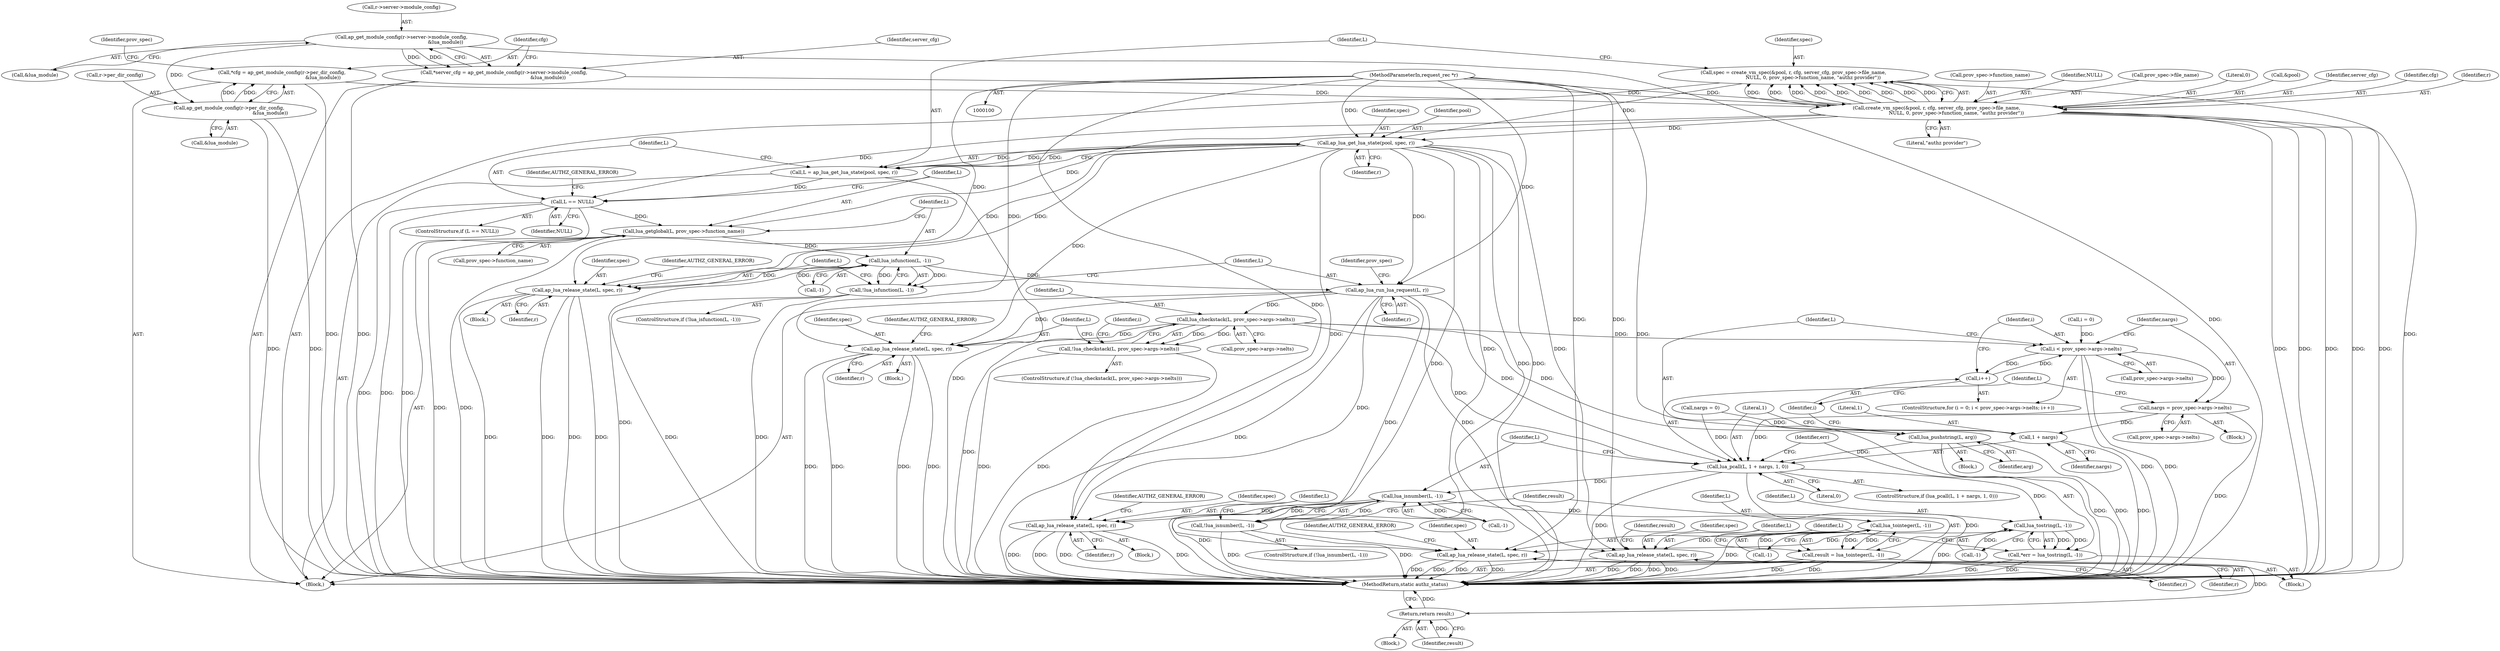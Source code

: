 digraph "1_httpd_3f1693d558d0758f829c8b53993f1749ddf6ffcb@API" {
"1000137" [label="(Call,spec = create_vm_spec(&pool, r, cfg, server_cfg, prov_spec->file_name,\n                          NULL, 0, prov_spec->function_name, \"authz provider\"))"];
"1000139" [label="(Call,create_vm_spec(&pool, r, cfg, server_cfg, prov_spec->file_name,\n                          NULL, 0, prov_spec->function_name, \"authz provider\"))"];
"1000101" [label="(MethodParameterIn,request_rec *r)"];
"1000120" [label="(Call,*cfg = ap_get_module_config(r->per_dir_config,\n                                                      &lua_module))"];
"1000122" [label="(Call,ap_get_module_config(r->per_dir_config,\n                                                      &lua_module))"];
"1000111" [label="(Call,ap_get_module_config(r->server->module_config,\n                                                          &lua_module))"];
"1000109" [label="(Call,*server_cfg = ap_get_module_config(r->server->module_config,\n                                                          &lua_module))"];
"1000156" [label="(Call,ap_lua_get_lua_state(pool, spec, r))"];
"1000154" [label="(Call,L = ap_lua_get_lua_state(pool, spec, r))"];
"1000161" [label="(Call,L == NULL)"];
"1000167" [label="(Call,lua_getglobal(L, prov_spec->function_name))"];
"1000174" [label="(Call,lua_isfunction(L, -1))"];
"1000173" [label="(Call,!lua_isfunction(L, -1))"];
"1000179" [label="(Call,ap_lua_release_state(L, spec, r))"];
"1000185" [label="(Call,ap_lua_run_lua_request(L, r))"];
"1000196" [label="(Call,lua_checkstack(L, prov_spec->args->nelts))"];
"1000195" [label="(Call,!lua_checkstack(L, prov_spec->args->nelts))"];
"1000204" [label="(Call,ap_lua_release_state(L, spec, r))"];
"1000214" [label="(Call,i < prov_spec->args->nelts)"];
"1000221" [label="(Call,i++)"];
"1000227" [label="(Call,nargs = prov_spec->args->nelts)"];
"1000235" [label="(Call,lua_pcall(L, 1 + nargs, 1, 0))"];
"1000246" [label="(Call,lua_tostring(L, -1))"];
"1000244" [label="(Call,*err = lua_tostring(L, -1))"];
"1000250" [label="(Call,ap_lua_release_state(L, spec, r))"];
"1000258" [label="(Call,lua_isnumber(L, -1))"];
"1000257" [label="(Call,!lua_isnumber(L, -1))"];
"1000263" [label="(Call,ap_lua_release_state(L, spec, r))"];
"1000271" [label="(Call,lua_tointeger(L, -1))"];
"1000269" [label="(Call,result = lua_tointeger(L, -1))"];
"1000287" [label="(Return,return result;)"];
"1000275" [label="(Call,ap_lua_release_state(L, spec, r))"];
"1000237" [label="(Call,1 + nargs)"];
"1000224" [label="(Call,lua_pushstring(L, arg))"];
"1000195" [label="(Call,!lua_checkstack(L, prov_spec->args->nelts))"];
"1000204" [label="(Call,ap_lua_release_state(L, spec, r))"];
"1000104" [label="(Block,)"];
"1000110" [label="(Identifier,server_cfg)"];
"1000225" [label="(Identifier,L)"];
"1000276" [label="(Identifier,L)"];
"1000172" [label="(ControlStructure,if (!lua_isfunction(L, -1)))"];
"1000281" [label="(Block,)"];
"1000178" [label="(Block,)"];
"1000270" [label="(Identifier,result)"];
"1000234" [label="(ControlStructure,if (lua_pcall(L, 1 + nargs, 1, 0)))"];
"1000130" [label="(Identifier,prov_spec)"];
"1000268" [label="(Identifier,AUTHZ_GENERAL_ERROR)"];
"1000180" [label="(Identifier,L)"];
"1000251" [label="(Identifier,L)"];
"1000162" [label="(Identifier,L)"];
"1000196" [label="(Call,lua_checkstack(L, prov_spec->args->nelts))"];
"1000248" [label="(Call,-1)"];
"1000242" [label="(Block,)"];
"1000122" [label="(Call,ap_get_module_config(r->per_dir_config,\n                                                      &lua_module))"];
"1000175" [label="(Identifier,L)"];
"1000194" [label="(ControlStructure,if (!lua_checkstack(L, prov_spec->args->nelts)))"];
"1000198" [label="(Call,prov_spec->args->nelts)"];
"1000176" [label="(Call,-1)"];
"1000101" [label="(MethodParameterIn,request_rec *r)"];
"1000137" [label="(Call,spec = create_vm_spec(&pool, r, cfg, server_cfg, prov_spec->file_name,\n                          NULL, 0, prov_spec->function_name, \"authz provider\"))"];
"1000263" [label="(Call,ap_lua_release_state(L, spec, r))"];
"1000215" [label="(Identifier,i)"];
"1000260" [label="(Call,-1)"];
"1000150" [label="(Call,prov_spec->function_name)"];
"1000280" [label="(Identifier,result)"];
"1000212" [label="(Identifier,i)"];
"1000253" [label="(Identifier,r)"];
"1000181" [label="(Identifier,spec)"];
"1000262" [label="(Block,)"];
"1000256" [label="(ControlStructure,if (!lua_isnumber(L, -1)))"];
"1000226" [label="(Identifier,arg)"];
"1000275" [label="(Call,ap_lua_release_state(L, spec, r))"];
"1000154" [label="(Call,L = ap_lua_get_lua_state(pool, spec, r))"];
"1000224" [label="(Call,lua_pushstring(L, arg))"];
"1000182" [label="(Identifier,r)"];
"1000246" [label="(Call,lua_tostring(L, -1))"];
"1000271" [label="(Call,lua_tointeger(L, -1))"];
"1000240" [label="(Literal,1)"];
"1000222" [label="(Identifier,i)"];
"1000207" [label="(Identifier,r)"];
"1000247" [label="(Identifier,L)"];
"1000121" [label="(Identifier,cfg)"];
"1000126" [label="(Call,&lua_module)"];
"1000216" [label="(Call,prov_spec->args->nelts)"];
"1000148" [label="(Identifier,NULL)"];
"1000239" [label="(Identifier,nargs)"];
"1000145" [label="(Call,prov_spec->file_name)"];
"1000168" [label="(Identifier,L)"];
"1000161" [label="(Call,L == NULL)"];
"1000156" [label="(Call,ap_lua_get_lua_state(pool, spec, r))"];
"1000111" [label="(Call,ap_get_module_config(r->server->module_config,\n                                                          &lua_module))"];
"1000269" [label="(Call,result = lua_tointeger(L, -1))"];
"1000227" [label="(Call,nargs = prov_spec->args->nelts)"];
"1000273" [label="(Call,-1)"];
"1000149" [label="(Literal,0)"];
"1000139" [label="(Call,create_vm_spec(&pool, r, cfg, server_cfg, prov_spec->file_name,\n                          NULL, 0, prov_spec->function_name, \"authz provider\"))"];
"1000163" [label="(Identifier,NULL)"];
"1000155" [label="(Identifier,L)"];
"1000250" [label="(Call,ap_lua_release_state(L, spec, r))"];
"1000203" [label="(Block,)"];
"1000192" [label="(Block,)"];
"1000278" [label="(Identifier,r)"];
"1000206" [label="(Identifier,spec)"];
"1000153" [label="(Literal,\"authz provider\")"];
"1000228" [label="(Identifier,nargs)"];
"1000236" [label="(Identifier,L)"];
"1000277" [label="(Identifier,spec)"];
"1000187" [label="(Identifier,r)"];
"1000158" [label="(Identifier,spec)"];
"1000292" [label="(MethodReturn,static authz_status)"];
"1000112" [label="(Call,r->server->module_config)"];
"1000221" [label="(Call,i++)"];
"1000140" [label="(Call,&pool)"];
"1000245" [label="(Identifier,err)"];
"1000266" [label="(Identifier,r)"];
"1000235" [label="(Call,lua_pcall(L, 1 + nargs, 1, 0))"];
"1000238" [label="(Literal,1)"];
"1000209" [label="(Identifier,AUTHZ_GENERAL_ERROR)"];
"1000214" [label="(Call,i < prov_spec->args->nelts)"];
"1000197" [label="(Identifier,L)"];
"1000144" [label="(Identifier,server_cfg)"];
"1000184" [label="(Identifier,AUTHZ_GENERAL_ERROR)"];
"1000120" [label="(Call,*cfg = ap_get_module_config(r->per_dir_config,\n                                                      &lua_module))"];
"1000244" [label="(Call,*err = lua_tostring(L, -1))"];
"1000117" [label="(Call,&lua_module)"];
"1000229" [label="(Call,prov_spec->args->nelts)"];
"1000264" [label="(Identifier,L)"];
"1000166" [label="(Identifier,AUTHZ_GENERAL_ERROR)"];
"1000272" [label="(Identifier,L)"];
"1000143" [label="(Identifier,cfg)"];
"1000186" [label="(Identifier,L)"];
"1000190" [label="(Identifier,prov_spec)"];
"1000258" [label="(Call,lua_isnumber(L, -1))"];
"1000160" [label="(ControlStructure,if (L == NULL))"];
"1000138" [label="(Identifier,spec)"];
"1000241" [label="(Literal,0)"];
"1000223" [label="(Block,)"];
"1000185" [label="(Call,ap_lua_run_lua_request(L, r))"];
"1000157" [label="(Identifier,pool)"];
"1000211" [label="(Call,i = 0)"];
"1000179" [label="(Call,ap_lua_release_state(L, spec, r))"];
"1000255" [label="(Identifier,AUTHZ_GENERAL_ERROR)"];
"1000265" [label="(Identifier,spec)"];
"1000169" [label="(Call,prov_spec->function_name)"];
"1000259" [label="(Identifier,L)"];
"1000205" [label="(Identifier,L)"];
"1000174" [label="(Call,lua_isfunction(L, -1))"];
"1000210" [label="(ControlStructure,for (i = 0; i < prov_spec->args->nelts; i++))"];
"1000237" [label="(Call,1 + nargs)"];
"1000142" [label="(Identifier,r)"];
"1000159" [label="(Identifier,r)"];
"1000109" [label="(Call,*server_cfg = ap_get_module_config(r->server->module_config,\n                                                          &lua_module))"];
"1000252" [label="(Identifier,spec)"];
"1000123" [label="(Call,r->per_dir_config)"];
"1000257" [label="(Call,!lua_isnumber(L, -1))"];
"1000173" [label="(Call,!lua_isfunction(L, -1))"];
"1000287" [label="(Return,return result;)"];
"1000167" [label="(Call,lua_getglobal(L, prov_spec->function_name))"];
"1000288" [label="(Identifier,result)"];
"1000134" [label="(Call,nargs = 0)"];
"1000137" -> "1000104"  [label="AST: "];
"1000137" -> "1000139"  [label="CFG: "];
"1000138" -> "1000137"  [label="AST: "];
"1000139" -> "1000137"  [label="AST: "];
"1000155" -> "1000137"  [label="CFG: "];
"1000137" -> "1000292"  [label="DDG: "];
"1000139" -> "1000137"  [label="DDG: "];
"1000139" -> "1000137"  [label="DDG: "];
"1000139" -> "1000137"  [label="DDG: "];
"1000139" -> "1000137"  [label="DDG: "];
"1000139" -> "1000137"  [label="DDG: "];
"1000139" -> "1000137"  [label="DDG: "];
"1000139" -> "1000137"  [label="DDG: "];
"1000139" -> "1000137"  [label="DDG: "];
"1000139" -> "1000137"  [label="DDG: "];
"1000137" -> "1000156"  [label="DDG: "];
"1000139" -> "1000153"  [label="CFG: "];
"1000140" -> "1000139"  [label="AST: "];
"1000142" -> "1000139"  [label="AST: "];
"1000143" -> "1000139"  [label="AST: "];
"1000144" -> "1000139"  [label="AST: "];
"1000145" -> "1000139"  [label="AST: "];
"1000148" -> "1000139"  [label="AST: "];
"1000149" -> "1000139"  [label="AST: "];
"1000150" -> "1000139"  [label="AST: "];
"1000153" -> "1000139"  [label="AST: "];
"1000139" -> "1000292"  [label="DDG: "];
"1000139" -> "1000292"  [label="DDG: "];
"1000139" -> "1000292"  [label="DDG: "];
"1000139" -> "1000292"  [label="DDG: "];
"1000139" -> "1000292"  [label="DDG: "];
"1000101" -> "1000139"  [label="DDG: "];
"1000120" -> "1000139"  [label="DDG: "];
"1000109" -> "1000139"  [label="DDG: "];
"1000139" -> "1000156"  [label="DDG: "];
"1000139" -> "1000161"  [label="DDG: "];
"1000139" -> "1000167"  [label="DDG: "];
"1000101" -> "1000100"  [label="AST: "];
"1000101" -> "1000292"  [label="DDG: "];
"1000101" -> "1000156"  [label="DDG: "];
"1000101" -> "1000179"  [label="DDG: "];
"1000101" -> "1000185"  [label="DDG: "];
"1000101" -> "1000204"  [label="DDG: "];
"1000101" -> "1000250"  [label="DDG: "];
"1000101" -> "1000263"  [label="DDG: "];
"1000101" -> "1000275"  [label="DDG: "];
"1000120" -> "1000104"  [label="AST: "];
"1000120" -> "1000122"  [label="CFG: "];
"1000121" -> "1000120"  [label="AST: "];
"1000122" -> "1000120"  [label="AST: "];
"1000130" -> "1000120"  [label="CFG: "];
"1000120" -> "1000292"  [label="DDG: "];
"1000122" -> "1000120"  [label="DDG: "];
"1000122" -> "1000120"  [label="DDG: "];
"1000122" -> "1000126"  [label="CFG: "];
"1000123" -> "1000122"  [label="AST: "];
"1000126" -> "1000122"  [label="AST: "];
"1000122" -> "1000292"  [label="DDG: "];
"1000122" -> "1000292"  [label="DDG: "];
"1000111" -> "1000122"  [label="DDG: "];
"1000111" -> "1000109"  [label="AST: "];
"1000111" -> "1000117"  [label="CFG: "];
"1000112" -> "1000111"  [label="AST: "];
"1000117" -> "1000111"  [label="AST: "];
"1000109" -> "1000111"  [label="CFG: "];
"1000111" -> "1000292"  [label="DDG: "];
"1000111" -> "1000109"  [label="DDG: "];
"1000111" -> "1000109"  [label="DDG: "];
"1000109" -> "1000104"  [label="AST: "];
"1000110" -> "1000109"  [label="AST: "];
"1000121" -> "1000109"  [label="CFG: "];
"1000109" -> "1000292"  [label="DDG: "];
"1000156" -> "1000154"  [label="AST: "];
"1000156" -> "1000159"  [label="CFG: "];
"1000157" -> "1000156"  [label="AST: "];
"1000158" -> "1000156"  [label="AST: "];
"1000159" -> "1000156"  [label="AST: "];
"1000154" -> "1000156"  [label="CFG: "];
"1000156" -> "1000292"  [label="DDG: "];
"1000156" -> "1000292"  [label="DDG: "];
"1000156" -> "1000292"  [label="DDG: "];
"1000156" -> "1000154"  [label="DDG: "];
"1000156" -> "1000154"  [label="DDG: "];
"1000156" -> "1000154"  [label="DDG: "];
"1000156" -> "1000179"  [label="DDG: "];
"1000156" -> "1000179"  [label="DDG: "];
"1000156" -> "1000185"  [label="DDG: "];
"1000156" -> "1000204"  [label="DDG: "];
"1000156" -> "1000250"  [label="DDG: "];
"1000156" -> "1000263"  [label="DDG: "];
"1000156" -> "1000275"  [label="DDG: "];
"1000154" -> "1000104"  [label="AST: "];
"1000155" -> "1000154"  [label="AST: "];
"1000162" -> "1000154"  [label="CFG: "];
"1000154" -> "1000292"  [label="DDG: "];
"1000154" -> "1000161"  [label="DDG: "];
"1000161" -> "1000160"  [label="AST: "];
"1000161" -> "1000163"  [label="CFG: "];
"1000162" -> "1000161"  [label="AST: "];
"1000163" -> "1000161"  [label="AST: "];
"1000166" -> "1000161"  [label="CFG: "];
"1000168" -> "1000161"  [label="CFG: "];
"1000161" -> "1000292"  [label="DDG: "];
"1000161" -> "1000292"  [label="DDG: "];
"1000161" -> "1000292"  [label="DDG: "];
"1000161" -> "1000167"  [label="DDG: "];
"1000167" -> "1000104"  [label="AST: "];
"1000167" -> "1000169"  [label="CFG: "];
"1000168" -> "1000167"  [label="AST: "];
"1000169" -> "1000167"  [label="AST: "];
"1000175" -> "1000167"  [label="CFG: "];
"1000167" -> "1000292"  [label="DDG: "];
"1000167" -> "1000292"  [label="DDG: "];
"1000167" -> "1000174"  [label="DDG: "];
"1000174" -> "1000173"  [label="AST: "];
"1000174" -> "1000176"  [label="CFG: "];
"1000175" -> "1000174"  [label="AST: "];
"1000176" -> "1000174"  [label="AST: "];
"1000173" -> "1000174"  [label="CFG: "];
"1000174" -> "1000292"  [label="DDG: "];
"1000174" -> "1000173"  [label="DDG: "];
"1000174" -> "1000173"  [label="DDG: "];
"1000176" -> "1000174"  [label="DDG: "];
"1000174" -> "1000179"  [label="DDG: "];
"1000174" -> "1000185"  [label="DDG: "];
"1000173" -> "1000172"  [label="AST: "];
"1000180" -> "1000173"  [label="CFG: "];
"1000186" -> "1000173"  [label="CFG: "];
"1000173" -> "1000292"  [label="DDG: "];
"1000173" -> "1000292"  [label="DDG: "];
"1000179" -> "1000178"  [label="AST: "];
"1000179" -> "1000182"  [label="CFG: "];
"1000180" -> "1000179"  [label="AST: "];
"1000181" -> "1000179"  [label="AST: "];
"1000182" -> "1000179"  [label="AST: "];
"1000184" -> "1000179"  [label="CFG: "];
"1000179" -> "1000292"  [label="DDG: "];
"1000179" -> "1000292"  [label="DDG: "];
"1000179" -> "1000292"  [label="DDG: "];
"1000179" -> "1000292"  [label="DDG: "];
"1000185" -> "1000104"  [label="AST: "];
"1000185" -> "1000187"  [label="CFG: "];
"1000186" -> "1000185"  [label="AST: "];
"1000187" -> "1000185"  [label="AST: "];
"1000190" -> "1000185"  [label="CFG: "];
"1000185" -> "1000292"  [label="DDG: "];
"1000185" -> "1000196"  [label="DDG: "];
"1000185" -> "1000204"  [label="DDG: "];
"1000185" -> "1000235"  [label="DDG: "];
"1000185" -> "1000250"  [label="DDG: "];
"1000185" -> "1000263"  [label="DDG: "];
"1000185" -> "1000275"  [label="DDG: "];
"1000196" -> "1000195"  [label="AST: "];
"1000196" -> "1000198"  [label="CFG: "];
"1000197" -> "1000196"  [label="AST: "];
"1000198" -> "1000196"  [label="AST: "];
"1000195" -> "1000196"  [label="CFG: "];
"1000196" -> "1000292"  [label="DDG: "];
"1000196" -> "1000195"  [label="DDG: "];
"1000196" -> "1000195"  [label="DDG: "];
"1000196" -> "1000204"  [label="DDG: "];
"1000196" -> "1000214"  [label="DDG: "];
"1000196" -> "1000224"  [label="DDG: "];
"1000196" -> "1000235"  [label="DDG: "];
"1000195" -> "1000194"  [label="AST: "];
"1000205" -> "1000195"  [label="CFG: "];
"1000212" -> "1000195"  [label="CFG: "];
"1000195" -> "1000292"  [label="DDG: "];
"1000195" -> "1000292"  [label="DDG: "];
"1000204" -> "1000203"  [label="AST: "];
"1000204" -> "1000207"  [label="CFG: "];
"1000205" -> "1000204"  [label="AST: "];
"1000206" -> "1000204"  [label="AST: "];
"1000207" -> "1000204"  [label="AST: "];
"1000209" -> "1000204"  [label="CFG: "];
"1000204" -> "1000292"  [label="DDG: "];
"1000204" -> "1000292"  [label="DDG: "];
"1000204" -> "1000292"  [label="DDG: "];
"1000204" -> "1000292"  [label="DDG: "];
"1000214" -> "1000210"  [label="AST: "];
"1000214" -> "1000216"  [label="CFG: "];
"1000215" -> "1000214"  [label="AST: "];
"1000216" -> "1000214"  [label="AST: "];
"1000225" -> "1000214"  [label="CFG: "];
"1000228" -> "1000214"  [label="CFG: "];
"1000214" -> "1000292"  [label="DDG: "];
"1000214" -> "1000292"  [label="DDG: "];
"1000221" -> "1000214"  [label="DDG: "];
"1000211" -> "1000214"  [label="DDG: "];
"1000214" -> "1000221"  [label="DDG: "];
"1000214" -> "1000227"  [label="DDG: "];
"1000221" -> "1000210"  [label="AST: "];
"1000221" -> "1000222"  [label="CFG: "];
"1000222" -> "1000221"  [label="AST: "];
"1000215" -> "1000221"  [label="CFG: "];
"1000227" -> "1000192"  [label="AST: "];
"1000227" -> "1000229"  [label="CFG: "];
"1000228" -> "1000227"  [label="AST: "];
"1000229" -> "1000227"  [label="AST: "];
"1000236" -> "1000227"  [label="CFG: "];
"1000227" -> "1000292"  [label="DDG: "];
"1000227" -> "1000235"  [label="DDG: "];
"1000227" -> "1000237"  [label="DDG: "];
"1000235" -> "1000234"  [label="AST: "];
"1000235" -> "1000241"  [label="CFG: "];
"1000236" -> "1000235"  [label="AST: "];
"1000237" -> "1000235"  [label="AST: "];
"1000240" -> "1000235"  [label="AST: "];
"1000241" -> "1000235"  [label="AST: "];
"1000245" -> "1000235"  [label="CFG: "];
"1000259" -> "1000235"  [label="CFG: "];
"1000235" -> "1000292"  [label="DDG: "];
"1000235" -> "1000292"  [label="DDG: "];
"1000224" -> "1000235"  [label="DDG: "];
"1000134" -> "1000235"  [label="DDG: "];
"1000235" -> "1000246"  [label="DDG: "];
"1000235" -> "1000258"  [label="DDG: "];
"1000246" -> "1000244"  [label="AST: "];
"1000246" -> "1000248"  [label="CFG: "];
"1000247" -> "1000246"  [label="AST: "];
"1000248" -> "1000246"  [label="AST: "];
"1000244" -> "1000246"  [label="CFG: "];
"1000246" -> "1000292"  [label="DDG: "];
"1000246" -> "1000244"  [label="DDG: "];
"1000246" -> "1000244"  [label="DDG: "];
"1000248" -> "1000246"  [label="DDG: "];
"1000246" -> "1000250"  [label="DDG: "];
"1000244" -> "1000242"  [label="AST: "];
"1000245" -> "1000244"  [label="AST: "];
"1000251" -> "1000244"  [label="CFG: "];
"1000244" -> "1000292"  [label="DDG: "];
"1000244" -> "1000292"  [label="DDG: "];
"1000250" -> "1000242"  [label="AST: "];
"1000250" -> "1000253"  [label="CFG: "];
"1000251" -> "1000250"  [label="AST: "];
"1000252" -> "1000250"  [label="AST: "];
"1000253" -> "1000250"  [label="AST: "];
"1000255" -> "1000250"  [label="CFG: "];
"1000250" -> "1000292"  [label="DDG: "];
"1000250" -> "1000292"  [label="DDG: "];
"1000250" -> "1000292"  [label="DDG: "];
"1000250" -> "1000292"  [label="DDG: "];
"1000258" -> "1000257"  [label="AST: "];
"1000258" -> "1000260"  [label="CFG: "];
"1000259" -> "1000258"  [label="AST: "];
"1000260" -> "1000258"  [label="AST: "];
"1000257" -> "1000258"  [label="CFG: "];
"1000258" -> "1000292"  [label="DDG: "];
"1000258" -> "1000257"  [label="DDG: "];
"1000258" -> "1000257"  [label="DDG: "];
"1000260" -> "1000258"  [label="DDG: "];
"1000258" -> "1000263"  [label="DDG: "];
"1000258" -> "1000271"  [label="DDG: "];
"1000257" -> "1000256"  [label="AST: "];
"1000264" -> "1000257"  [label="CFG: "];
"1000270" -> "1000257"  [label="CFG: "];
"1000257" -> "1000292"  [label="DDG: "];
"1000257" -> "1000292"  [label="DDG: "];
"1000263" -> "1000262"  [label="AST: "];
"1000263" -> "1000266"  [label="CFG: "];
"1000264" -> "1000263"  [label="AST: "];
"1000265" -> "1000263"  [label="AST: "];
"1000266" -> "1000263"  [label="AST: "];
"1000268" -> "1000263"  [label="CFG: "];
"1000263" -> "1000292"  [label="DDG: "];
"1000263" -> "1000292"  [label="DDG: "];
"1000263" -> "1000292"  [label="DDG: "];
"1000263" -> "1000292"  [label="DDG: "];
"1000271" -> "1000269"  [label="AST: "];
"1000271" -> "1000273"  [label="CFG: "];
"1000272" -> "1000271"  [label="AST: "];
"1000273" -> "1000271"  [label="AST: "];
"1000269" -> "1000271"  [label="CFG: "];
"1000271" -> "1000292"  [label="DDG: "];
"1000271" -> "1000269"  [label="DDG: "];
"1000271" -> "1000269"  [label="DDG: "];
"1000273" -> "1000271"  [label="DDG: "];
"1000271" -> "1000275"  [label="DDG: "];
"1000269" -> "1000104"  [label="AST: "];
"1000270" -> "1000269"  [label="AST: "];
"1000276" -> "1000269"  [label="CFG: "];
"1000269" -> "1000292"  [label="DDG: "];
"1000269" -> "1000292"  [label="DDG: "];
"1000269" -> "1000287"  [label="DDG: "];
"1000287" -> "1000281"  [label="AST: "];
"1000287" -> "1000288"  [label="CFG: "];
"1000288" -> "1000287"  [label="AST: "];
"1000292" -> "1000287"  [label="CFG: "];
"1000287" -> "1000292"  [label="DDG: "];
"1000288" -> "1000287"  [label="DDG: "];
"1000275" -> "1000104"  [label="AST: "];
"1000275" -> "1000278"  [label="CFG: "];
"1000276" -> "1000275"  [label="AST: "];
"1000277" -> "1000275"  [label="AST: "];
"1000278" -> "1000275"  [label="AST: "];
"1000280" -> "1000275"  [label="CFG: "];
"1000275" -> "1000292"  [label="DDG: "];
"1000275" -> "1000292"  [label="DDG: "];
"1000275" -> "1000292"  [label="DDG: "];
"1000275" -> "1000292"  [label="DDG: "];
"1000237" -> "1000239"  [label="CFG: "];
"1000238" -> "1000237"  [label="AST: "];
"1000239" -> "1000237"  [label="AST: "];
"1000240" -> "1000237"  [label="CFG: "];
"1000237" -> "1000292"  [label="DDG: "];
"1000134" -> "1000237"  [label="DDG: "];
"1000224" -> "1000223"  [label="AST: "];
"1000224" -> "1000226"  [label="CFG: "];
"1000225" -> "1000224"  [label="AST: "];
"1000226" -> "1000224"  [label="AST: "];
"1000222" -> "1000224"  [label="CFG: "];
"1000224" -> "1000292"  [label="DDG: "];
"1000224" -> "1000292"  [label="DDG: "];
}
